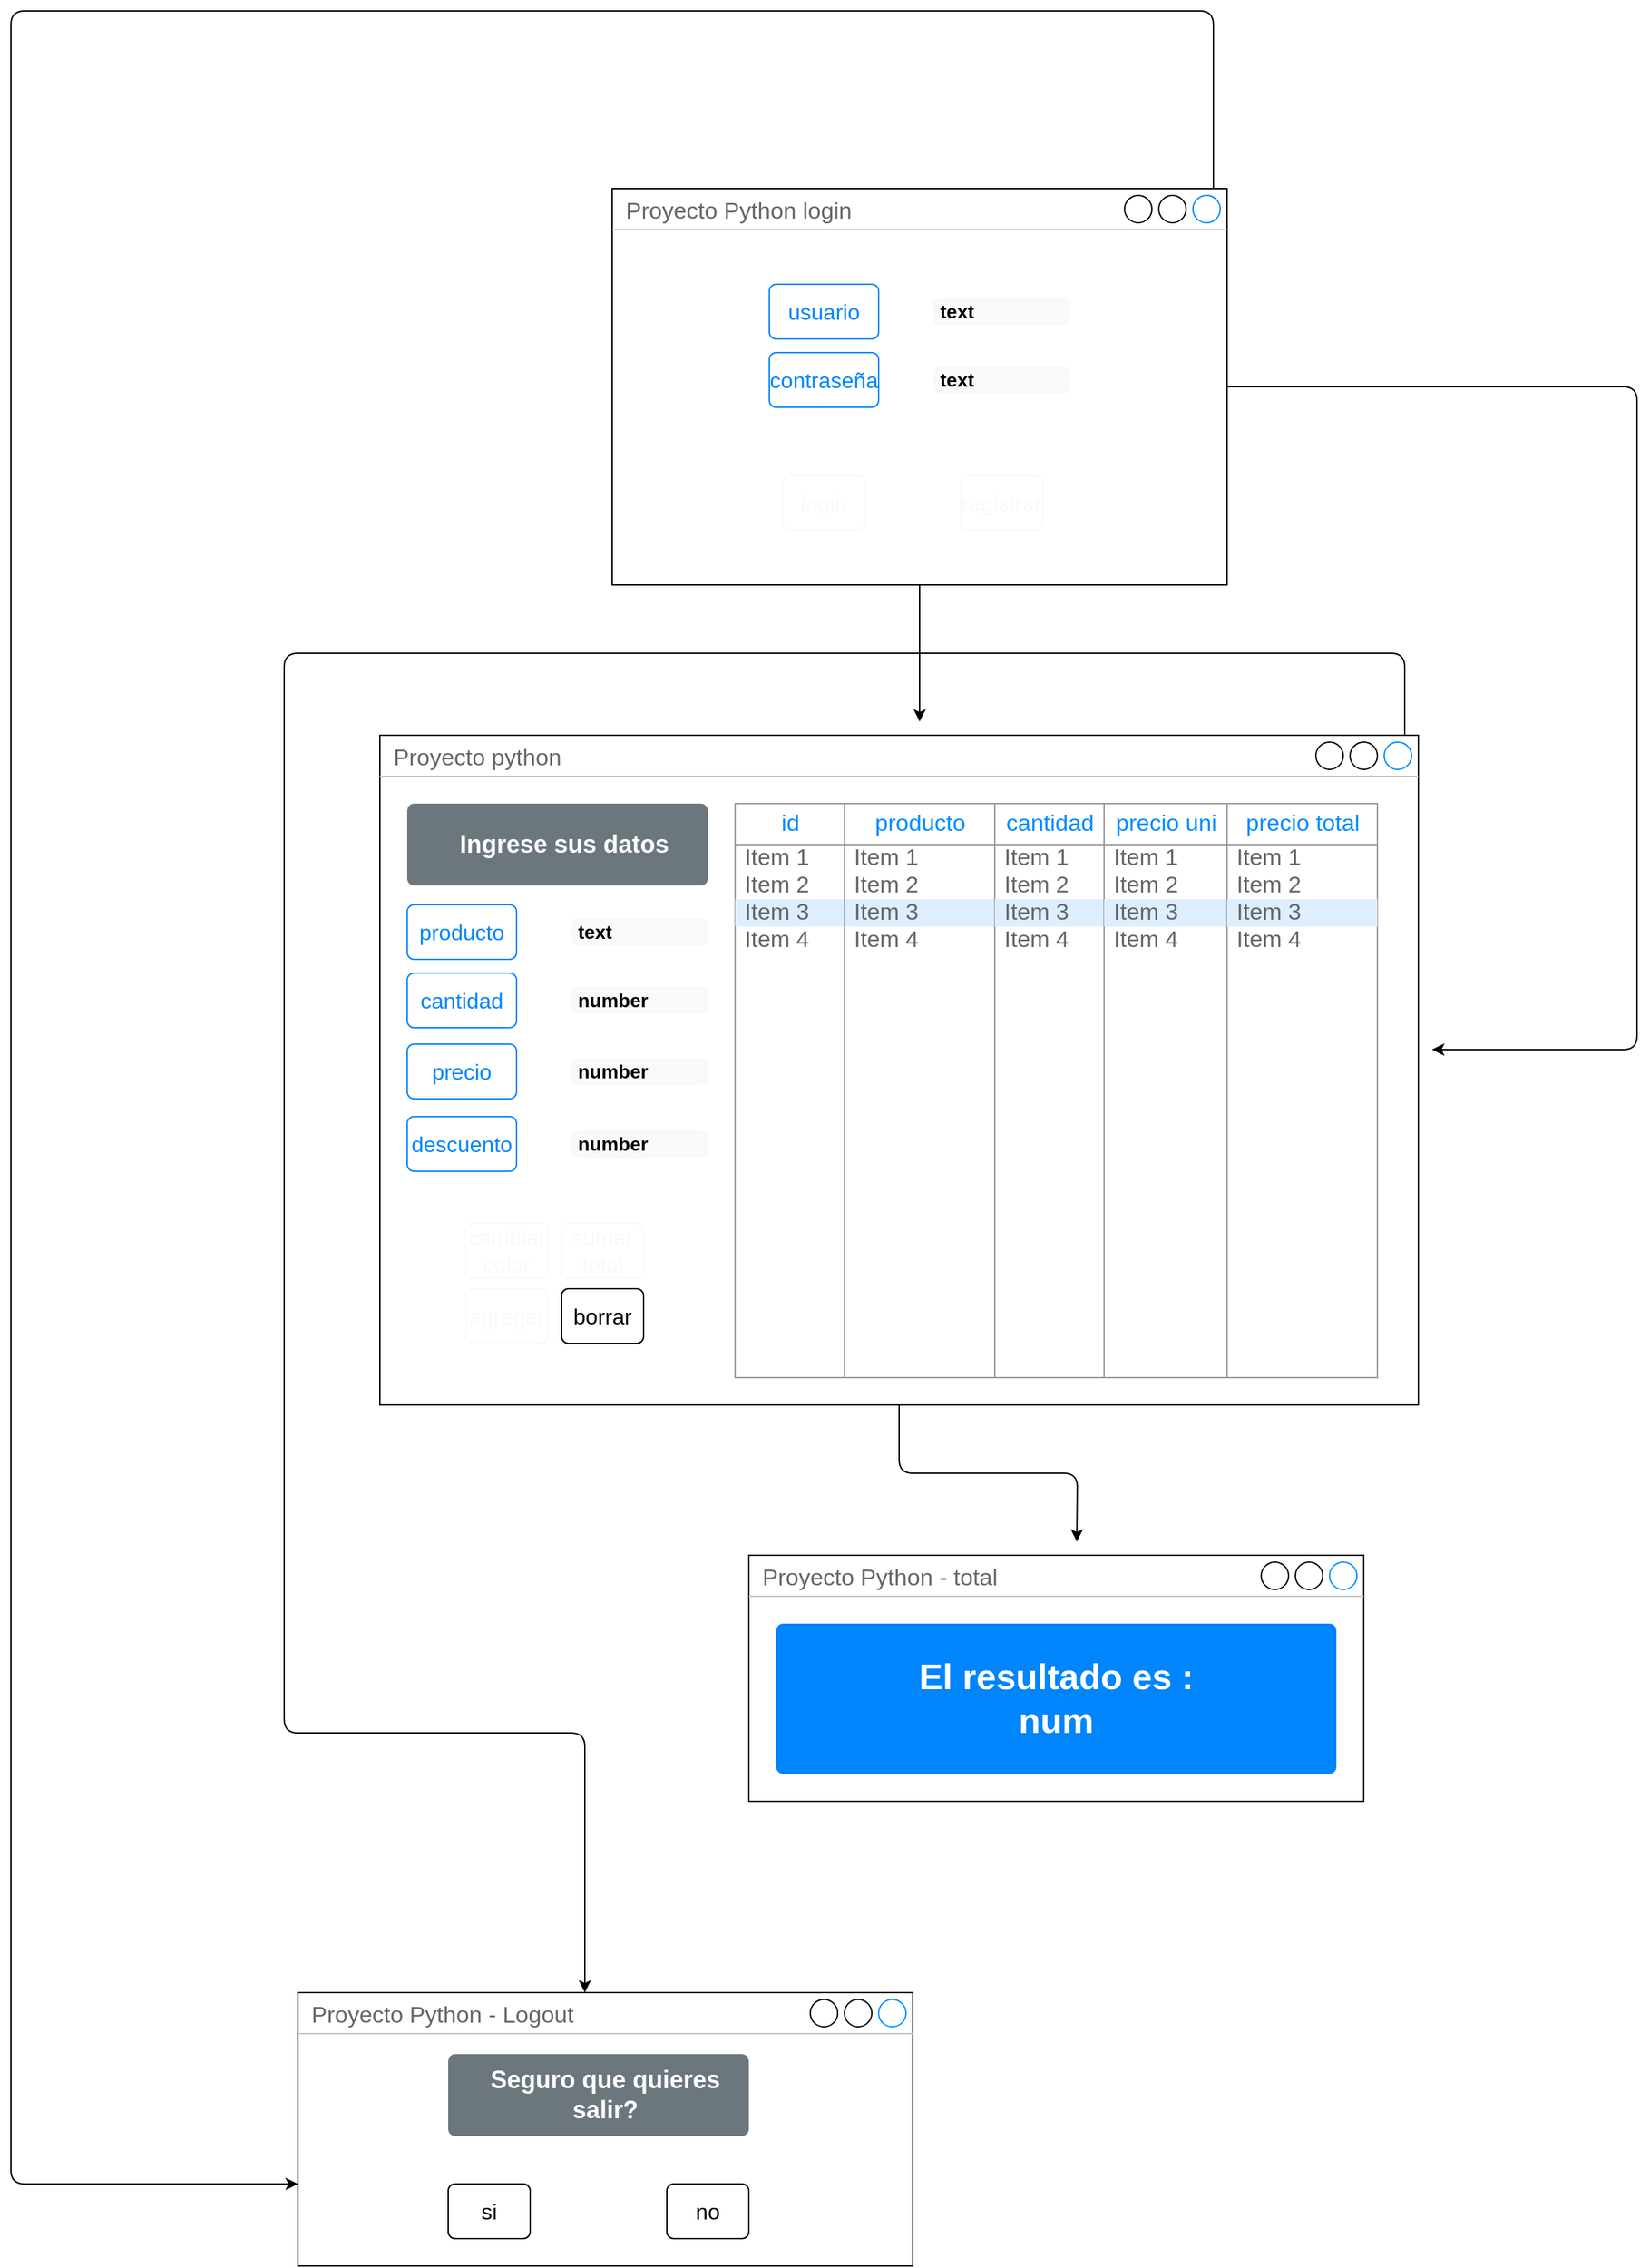 <mxfile>
    <diagram id="wgJcf49sQifd5Q9GvYlX" name="Page-1">
        <mxGraphModel dx="1384" dy="1970" grid="1" gridSize="10" guides="1" tooltips="1" connect="1" arrows="1" fold="1" page="0" pageScale="1" pageWidth="850" pageHeight="1100" background="none" math="0" shadow="0">
            <root>
                <mxCell id="0"/>
                <mxCell id="1" parent="0"/>
                <mxCell id="p_k2Hi7_riCsMl4vWGcn-61" style="edgeStyle=orthogonalEdgeStyle;html=1;" parent="1" source="2" edge="1">
                    <mxGeometry relative="1" as="geometry">
                        <mxPoint x="860" y="140" as="targetPoint"/>
                    </mxGeometry>
                </mxCell>
                <mxCell id="p_k2Hi7_riCsMl4vWGcn-72" style="edgeStyle=orthogonalEdgeStyle;html=1;" parent="1" source="2" target="p_k2Hi7_riCsMl4vWGcn-73" edge="1">
                    <mxGeometry relative="1" as="geometry">
                        <mxPoint x="360" y="580" as="targetPoint"/>
                        <Array as="points">
                            <mxPoint x="1100" y="-510"/>
                            <mxPoint x="280" y="-510"/>
                            <mxPoint x="280" y="280"/>
                            <mxPoint x="500" y="280"/>
                        </Array>
                    </mxGeometry>
                </mxCell>
                <mxCell id="2" value="Proyecto python" style="strokeWidth=1;shadow=0;dashed=0;align=center;html=1;shape=mxgraph.mockup.containers.window;align=left;verticalAlign=top;spacingLeft=8;strokeColor2=#008cff;strokeColor3=#c4c4c4;fontColor=#666666;mainText=;fontSize=17;labelBackgroundColor=none;" parent="1" vertex="1">
                    <mxGeometry x="350" y="-450" width="760" height="490" as="geometry"/>
                </mxCell>
                <mxCell id="4" value="producto" style="html=1;shadow=0;dashed=0;shape=mxgraph.bootstrap.rrect;rSize=5;strokeColor=#0085FC;strokeWidth=1;fillColor=none;fontColor=#0085FC;whiteSpace=wrap;align=center;verticalAlign=middle;spacingLeft=0;fontStyle=0;fontSize=16;spacing=5;" parent="1" vertex="1">
                    <mxGeometry x="370" y="-326" width="80" height="40" as="geometry"/>
                </mxCell>
                <mxCell id="5" value="text" style="html=1;shadow=0;dashed=0;shape=mxgraph.bootstrap.rrect;rSize=5;strokeColor=none;strokeWidth=1;fillColor=#F8F9FA;fontColor=#000000;whiteSpace=wrap;align=left;verticalAlign=middle;spacingLeft=0;fontStyle=1;fontSize=14;spacing=5;" parent="1" vertex="1">
                    <mxGeometry x="490" y="-316" width="100" height="20" as="geometry"/>
                </mxCell>
                <mxCell id="6" value="cantidad" style="html=1;shadow=0;dashed=0;shape=mxgraph.bootstrap.rrect;rSize=5;strokeColor=#0085FC;strokeWidth=1;fillColor=none;fontColor=#0085FC;whiteSpace=wrap;align=center;verticalAlign=middle;spacingLeft=0;fontStyle=0;fontSize=16;spacing=5;" parent="1" vertex="1">
                    <mxGeometry x="370" y="-276" width="80" height="40" as="geometry"/>
                </mxCell>
                <mxCell id="7" value="number" style="html=1;shadow=0;dashed=0;shape=mxgraph.bootstrap.rrect;rSize=5;strokeColor=none;strokeWidth=1;fillColor=#F8F9FA;fontColor=#000000;whiteSpace=wrap;align=left;verticalAlign=middle;spacingLeft=0;fontStyle=1;fontSize=14;spacing=5;" parent="1" vertex="1">
                    <mxGeometry x="490" y="-266" width="100" height="20" as="geometry"/>
                </mxCell>
                <mxCell id="8" value="precio" style="html=1;shadow=0;dashed=0;shape=mxgraph.bootstrap.rrect;rSize=5;strokeColor=#0085FC;strokeWidth=1;fillColor=none;fontColor=#0085FC;whiteSpace=wrap;align=center;verticalAlign=middle;spacingLeft=0;fontStyle=0;fontSize=16;spacing=5;" parent="1" vertex="1">
                    <mxGeometry x="370" y="-224" width="80" height="40" as="geometry"/>
                </mxCell>
                <mxCell id="9" value="number" style="html=1;shadow=0;dashed=0;shape=mxgraph.bootstrap.rrect;rSize=5;strokeColor=none;strokeWidth=1;fillColor=#F8F9FA;fontColor=#000000;whiteSpace=wrap;align=left;verticalAlign=middle;spacingLeft=0;fontStyle=1;fontSize=14;spacing=5;" parent="1" vertex="1">
                    <mxGeometry x="490" y="-214" width="100" height="20" as="geometry"/>
                </mxCell>
                <mxCell id="12" value="descuento" style="html=1;shadow=0;dashed=0;shape=mxgraph.bootstrap.rrect;rSize=5;strokeColor=#0085FC;strokeWidth=1;fillColor=none;fontColor=#0085FC;whiteSpace=wrap;align=center;verticalAlign=middle;spacingLeft=0;fontStyle=0;fontSize=16;spacing=5;" parent="1" vertex="1">
                    <mxGeometry x="370" y="-171" width="80" height="40" as="geometry"/>
                </mxCell>
                <mxCell id="13" value="number" style="html=1;shadow=0;dashed=0;shape=mxgraph.bootstrap.rrect;rSize=5;strokeColor=none;strokeWidth=1;fillColor=#F8F9FA;fontColor=#000000;whiteSpace=wrap;align=left;verticalAlign=middle;spacingLeft=0;fontStyle=1;fontSize=14;spacing=5;" parent="1" vertex="1">
                    <mxGeometry x="490" y="-161" width="100" height="20" as="geometry"/>
                </mxCell>
                <mxCell id="14" value="cambiar&lt;br&gt;color" style="html=1;shadow=0;dashed=0;shape=mxgraph.bootstrap.rrect;rSize=5;strokeColor=#F8F9FA;strokeWidth=1;fillColor=none;fontColor=#F8F9FA;whiteSpace=wrap;align=center;verticalAlign=middle;spacingLeft=0;fontStyle=0;fontSize=16;spacing=5;" parent="1" vertex="1">
                    <mxGeometry x="413" y="-93" width="60" height="40" as="geometry"/>
                </mxCell>
                <mxCell id="15" value="agregar" style="html=1;shadow=0;dashed=0;shape=mxgraph.bootstrap.rrect;rSize=5;strokeColor=#F8F9FA;strokeWidth=1;fillColor=none;fontColor=#F8F9FA;whiteSpace=wrap;align=center;verticalAlign=middle;spacingLeft=0;fontStyle=0;fontSize=16;spacing=5;" parent="1" vertex="1">
                    <mxGeometry x="413" y="-45" width="60" height="40" as="geometry"/>
                </mxCell>
                <mxCell id="16" value="sumar&lt;br&gt;total" style="html=1;shadow=0;dashed=0;shape=mxgraph.bootstrap.rrect;rSize=5;strokeColor=#F8F9FA;strokeWidth=1;fillColor=none;fontColor=#F8F9FA;whiteSpace=wrap;align=center;verticalAlign=middle;spacingLeft=0;fontStyle=0;fontSize=16;spacing=5;" parent="1" vertex="1">
                    <mxGeometry x="483" y="-93" width="60" height="40" as="geometry"/>
                </mxCell>
                <mxCell id="17" value="borrar" style="html=1;shadow=0;dashed=0;shape=mxgraph.bootstrap.rrect;rSize=5;strokeWidth=1;whiteSpace=wrap;align=center;verticalAlign=middle;spacingLeft=0;fontStyle=0;fontSize=16;spacing=5;" parent="1" vertex="1">
                    <mxGeometry x="483" y="-45" width="60" height="40" as="geometry"/>
                </mxCell>
                <mxCell id="18" value="Ingrese sus datos" style="html=1;shadow=0;dashed=0;shape=mxgraph.bootstrap.rrect;rSize=5;strokeColor=none;strokeWidth=1;fillColor=#6C767D;fontColor=#FFFFFF;whiteSpace=wrap;align=center;verticalAlign=middle;spacingLeft=10;fontStyle=1;fontSize=18;" parent="1" vertex="1">
                    <mxGeometry x="370" y="-400" width="220" height="60" as="geometry"/>
                </mxCell>
                <mxCell id="21" value="" style="strokeWidth=1;shadow=0;dashed=0;align=center;html=1;shape=mxgraph.mockup.forms.rrect;rSize=0;strokeColor=#999999;fillColor=#ffffff;" parent="1" vertex="1">
                    <mxGeometry x="610" y="-400" width="80" height="420" as="geometry"/>
                </mxCell>
                <mxCell id="22" value="id" style="strokeWidth=1;shadow=0;dashed=0;align=center;html=1;shape=mxgraph.mockup.forms.rrect;rSize=0;strokeColor=#999999;fontColor=#008cff;fontSize=17;fillColor=#ffffff;resizeWidth=1;" parent="21" vertex="1">
                    <mxGeometry width="80" height="30" relative="1" as="geometry"/>
                </mxCell>
                <mxCell id="23" value="Item 1" style="strokeWidth=1;shadow=0;dashed=0;align=center;html=1;shape=mxgraph.mockup.forms.anchor;fontSize=17;fontColor=#666666;align=left;spacingLeft=5;resizeWidth=1;" parent="21" vertex="1">
                    <mxGeometry width="80" height="20" relative="1" as="geometry">
                        <mxPoint y="30" as="offset"/>
                    </mxGeometry>
                </mxCell>
                <mxCell id="24" value="Item 2" style="strokeWidth=1;shadow=0;dashed=0;align=center;html=1;shape=mxgraph.mockup.forms.anchor;fontSize=17;fontColor=#666666;align=left;spacingLeft=5;resizeWidth=1;" parent="21" vertex="1">
                    <mxGeometry width="80" height="20" relative="1" as="geometry">
                        <mxPoint y="50" as="offset"/>
                    </mxGeometry>
                </mxCell>
                <mxCell id="25" value="Item 3" style="strokeWidth=1;shadow=0;dashed=0;align=center;html=1;shape=mxgraph.mockup.forms.rrect;rSize=0;fontSize=17;fontColor=#666666;align=left;spacingLeft=5;fillColor=#ddeeff;strokeColor=none;resizeWidth=1;" parent="21" vertex="1">
                    <mxGeometry width="80" height="20" relative="1" as="geometry">
                        <mxPoint y="70" as="offset"/>
                    </mxGeometry>
                </mxCell>
                <mxCell id="26" value="Item 4" style="strokeWidth=1;shadow=0;dashed=0;align=center;html=1;shape=mxgraph.mockup.forms.anchor;fontSize=17;fontColor=#666666;align=left;spacingLeft=5;resizeWidth=1;" parent="21" vertex="1">
                    <mxGeometry width="80" height="20" relative="1" as="geometry">
                        <mxPoint y="90" as="offset"/>
                    </mxGeometry>
                </mxCell>
                <mxCell id="27" value="" style="strokeWidth=1;shadow=0;dashed=0;align=center;html=1;shape=mxgraph.mockup.forms.rrect;rSize=0;strokeColor=#999999;fillColor=#ffffff;" parent="1" vertex="1">
                    <mxGeometry x="690" y="-400" width="110" height="420" as="geometry"/>
                </mxCell>
                <mxCell id="28" value="producto" style="strokeWidth=1;shadow=0;dashed=0;align=center;html=1;shape=mxgraph.mockup.forms.rrect;rSize=0;strokeColor=#999999;fontColor=#008cff;fontSize=17;fillColor=#ffffff;resizeWidth=1;" parent="27" vertex="1">
                    <mxGeometry width="110.0" height="30" relative="1" as="geometry"/>
                </mxCell>
                <mxCell id="29" value="Item 1" style="strokeWidth=1;shadow=0;dashed=0;align=center;html=1;shape=mxgraph.mockup.forms.anchor;fontSize=17;fontColor=#666666;align=left;spacingLeft=5;resizeWidth=1;" parent="27" vertex="1">
                    <mxGeometry width="110.0" height="20" relative="1" as="geometry">
                        <mxPoint y="30" as="offset"/>
                    </mxGeometry>
                </mxCell>
                <mxCell id="30" value="Item 2" style="strokeWidth=1;shadow=0;dashed=0;align=center;html=1;shape=mxgraph.mockup.forms.anchor;fontSize=17;fontColor=#666666;align=left;spacingLeft=5;resizeWidth=1;" parent="27" vertex="1">
                    <mxGeometry width="110.0" height="20" relative="1" as="geometry">
                        <mxPoint y="50" as="offset"/>
                    </mxGeometry>
                </mxCell>
                <mxCell id="31" value="Item 3" style="strokeWidth=1;shadow=0;dashed=0;align=center;html=1;shape=mxgraph.mockup.forms.rrect;rSize=0;fontSize=17;fontColor=#666666;align=left;spacingLeft=5;fillColor=#ddeeff;strokeColor=none;resizeWidth=1;" parent="27" vertex="1">
                    <mxGeometry width="110.0" height="20" relative="1" as="geometry">
                        <mxPoint y="70" as="offset"/>
                    </mxGeometry>
                </mxCell>
                <mxCell id="32" value="Item 4" style="strokeWidth=1;shadow=0;dashed=0;align=center;html=1;shape=mxgraph.mockup.forms.anchor;fontSize=17;fontColor=#666666;align=left;spacingLeft=5;resizeWidth=1;" parent="27" vertex="1">
                    <mxGeometry width="110.0" height="20" relative="1" as="geometry">
                        <mxPoint y="90" as="offset"/>
                    </mxGeometry>
                </mxCell>
                <mxCell id="33" value="" style="strokeWidth=1;shadow=0;dashed=0;align=center;html=1;shape=mxgraph.mockup.forms.rrect;rSize=0;strokeColor=#999999;fillColor=#ffffff;" parent="1" vertex="1">
                    <mxGeometry x="800" y="-400" width="80" height="420" as="geometry"/>
                </mxCell>
                <mxCell id="34" value="cantidad" style="strokeWidth=1;shadow=0;dashed=0;align=center;html=1;shape=mxgraph.mockup.forms.rrect;rSize=0;strokeColor=#999999;fontColor=#008cff;fontSize=17;fillColor=#ffffff;resizeWidth=1;" parent="33" vertex="1">
                    <mxGeometry width="80" height="30" relative="1" as="geometry"/>
                </mxCell>
                <mxCell id="35" value="Item 1" style="strokeWidth=1;shadow=0;dashed=0;align=center;html=1;shape=mxgraph.mockup.forms.anchor;fontSize=17;fontColor=#666666;align=left;spacingLeft=5;resizeWidth=1;" parent="33" vertex="1">
                    <mxGeometry width="80" height="20" relative="1" as="geometry">
                        <mxPoint y="30" as="offset"/>
                    </mxGeometry>
                </mxCell>
                <mxCell id="36" value="Item 2" style="strokeWidth=1;shadow=0;dashed=0;align=center;html=1;shape=mxgraph.mockup.forms.anchor;fontSize=17;fontColor=#666666;align=left;spacingLeft=5;resizeWidth=1;" parent="33" vertex="1">
                    <mxGeometry width="80" height="20" relative="1" as="geometry">
                        <mxPoint y="50" as="offset"/>
                    </mxGeometry>
                </mxCell>
                <mxCell id="37" value="Item 3" style="strokeWidth=1;shadow=0;dashed=0;align=center;html=1;shape=mxgraph.mockup.forms.rrect;rSize=0;fontSize=17;fontColor=#666666;align=left;spacingLeft=5;fillColor=#ddeeff;strokeColor=none;resizeWidth=1;" parent="33" vertex="1">
                    <mxGeometry width="80" height="20" relative="1" as="geometry">
                        <mxPoint y="70" as="offset"/>
                    </mxGeometry>
                </mxCell>
                <mxCell id="38" value="Item 4" style="strokeWidth=1;shadow=0;dashed=0;align=center;html=1;shape=mxgraph.mockup.forms.anchor;fontSize=17;fontColor=#666666;align=left;spacingLeft=5;resizeWidth=1;" parent="33" vertex="1">
                    <mxGeometry width="80" height="20" relative="1" as="geometry">
                        <mxPoint y="90" as="offset"/>
                    </mxGeometry>
                </mxCell>
                <mxCell id="39" value="" style="strokeWidth=1;shadow=0;dashed=0;align=center;html=1;shape=mxgraph.mockup.forms.rrect;rSize=0;strokeColor=#999999;fillColor=#ffffff;" parent="1" vertex="1">
                    <mxGeometry x="880" y="-400" width="90" height="420" as="geometry"/>
                </mxCell>
                <mxCell id="40" value="precio uni" style="strokeWidth=1;shadow=0;dashed=0;align=center;html=1;shape=mxgraph.mockup.forms.rrect;rSize=0;strokeColor=#999999;fontColor=#008cff;fontSize=17;fillColor=#ffffff;resizeWidth=1;" parent="39" vertex="1">
                    <mxGeometry width="90" height="30" relative="1" as="geometry"/>
                </mxCell>
                <mxCell id="41" value="Item 1" style="strokeWidth=1;shadow=0;dashed=0;align=center;html=1;shape=mxgraph.mockup.forms.anchor;fontSize=17;fontColor=#666666;align=left;spacingLeft=5;resizeWidth=1;" parent="39" vertex="1">
                    <mxGeometry width="90" height="20" relative="1" as="geometry">
                        <mxPoint y="30" as="offset"/>
                    </mxGeometry>
                </mxCell>
                <mxCell id="42" value="Item 2" style="strokeWidth=1;shadow=0;dashed=0;align=center;html=1;shape=mxgraph.mockup.forms.anchor;fontSize=17;fontColor=#666666;align=left;spacingLeft=5;resizeWidth=1;" parent="39" vertex="1">
                    <mxGeometry width="90" height="20" relative="1" as="geometry">
                        <mxPoint y="50" as="offset"/>
                    </mxGeometry>
                </mxCell>
                <mxCell id="43" value="Item 3" style="strokeWidth=1;shadow=0;dashed=0;align=center;html=1;shape=mxgraph.mockup.forms.rrect;rSize=0;fontSize=17;fontColor=#666666;align=left;spacingLeft=5;fillColor=#ddeeff;strokeColor=none;resizeWidth=1;" parent="39" vertex="1">
                    <mxGeometry width="90" height="20" relative="1" as="geometry">
                        <mxPoint y="70" as="offset"/>
                    </mxGeometry>
                </mxCell>
                <mxCell id="44" value="Item 4" style="strokeWidth=1;shadow=0;dashed=0;align=center;html=1;shape=mxgraph.mockup.forms.anchor;fontSize=17;fontColor=#666666;align=left;spacingLeft=5;resizeWidth=1;" parent="39" vertex="1">
                    <mxGeometry width="90" height="20" relative="1" as="geometry">
                        <mxPoint y="90" as="offset"/>
                    </mxGeometry>
                </mxCell>
                <mxCell id="45" value="" style="strokeWidth=1;shadow=0;dashed=0;align=center;html=1;shape=mxgraph.mockup.forms.rrect;rSize=0;strokeColor=#999999;fillColor=#ffffff;" parent="1" vertex="1">
                    <mxGeometry x="970" y="-400" width="110" height="420" as="geometry"/>
                </mxCell>
                <mxCell id="46" value="precio total" style="strokeWidth=1;shadow=0;dashed=0;align=center;html=1;shape=mxgraph.mockup.forms.rrect;rSize=0;strokeColor=#999999;fontColor=#008cff;fontSize=17;fillColor=#ffffff;resizeWidth=1;" parent="45" vertex="1">
                    <mxGeometry width="110.0" height="30" relative="1" as="geometry"/>
                </mxCell>
                <mxCell id="47" value="Item 1" style="strokeWidth=1;shadow=0;dashed=0;align=center;html=1;shape=mxgraph.mockup.forms.anchor;fontSize=17;fontColor=#666666;align=left;spacingLeft=5;resizeWidth=1;" parent="45" vertex="1">
                    <mxGeometry width="110.0" height="20" relative="1" as="geometry">
                        <mxPoint y="30" as="offset"/>
                    </mxGeometry>
                </mxCell>
                <mxCell id="48" value="Item 2" style="strokeWidth=1;shadow=0;dashed=0;align=center;html=1;shape=mxgraph.mockup.forms.anchor;fontSize=17;fontColor=#666666;align=left;spacingLeft=5;resizeWidth=1;" parent="45" vertex="1">
                    <mxGeometry width="110.0" height="20" relative="1" as="geometry">
                        <mxPoint y="50" as="offset"/>
                    </mxGeometry>
                </mxCell>
                <mxCell id="49" value="Item 3" style="strokeWidth=1;shadow=0;dashed=0;align=center;html=1;shape=mxgraph.mockup.forms.rrect;rSize=0;fontSize=17;fontColor=#666666;align=left;spacingLeft=5;fillColor=#ddeeff;strokeColor=none;resizeWidth=1;" parent="45" vertex="1">
                    <mxGeometry width="110.0" height="20" relative="1" as="geometry">
                        <mxPoint y="70" as="offset"/>
                    </mxGeometry>
                </mxCell>
                <mxCell id="50" value="Item 4" style="strokeWidth=1;shadow=0;dashed=0;align=center;html=1;shape=mxgraph.mockup.forms.anchor;fontSize=17;fontColor=#666666;align=left;spacingLeft=5;resizeWidth=1;" parent="45" vertex="1">
                    <mxGeometry width="110.0" height="20" relative="1" as="geometry">
                        <mxPoint y="90" as="offset"/>
                    </mxGeometry>
                </mxCell>
                <mxCell id="q5NI-4IFVWkS9L7T1xy8-54" style="edgeStyle=none;html=1;" parent="1" source="q5NI-4IFVWkS9L7T1xy8-50" edge="1">
                    <mxGeometry relative="1" as="geometry">
                        <mxPoint x="745" y="-460" as="targetPoint"/>
                    </mxGeometry>
                </mxCell>
                <mxCell id="52" style="edgeStyle=orthogonalEdgeStyle;html=1;fontSize=26;" parent="1" source="q5NI-4IFVWkS9L7T1xy8-50" edge="1">
                    <mxGeometry relative="1" as="geometry">
                        <mxPoint x="1120" y="-220" as="targetPoint"/>
                        <Array as="points">
                            <mxPoint x="1270" y="-705"/>
                            <mxPoint x="1270" y="-220"/>
                        </Array>
                    </mxGeometry>
                </mxCell>
                <mxCell id="54" style="edgeStyle=orthogonalEdgeStyle;html=1;" parent="1" source="q5NI-4IFVWkS9L7T1xy8-50" target="p_k2Hi7_riCsMl4vWGcn-73" edge="1">
                    <mxGeometry relative="1" as="geometry">
                        <mxPoint x="140" y="610" as="targetPoint"/>
                        <Array as="points">
                            <mxPoint x="960" y="-980"/>
                            <mxPoint x="80" y="-980"/>
                            <mxPoint x="80" y="610"/>
                        </Array>
                    </mxGeometry>
                </mxCell>
                <mxCell id="q5NI-4IFVWkS9L7T1xy8-50" value="Proyecto Python login" style="strokeWidth=1;shadow=0;dashed=0;align=center;html=1;shape=mxgraph.mockup.containers.window;align=left;verticalAlign=top;spacingLeft=8;strokeColor2=#008cff;strokeColor3=#c4c4c4;fontColor=#666666;mainText=;fontSize=17;labelBackgroundColor=none;" parent="1" vertex="1">
                    <mxGeometry x="520" y="-850" width="450" height="290" as="geometry"/>
                </mxCell>
                <mxCell id="q5NI-4IFVWkS9L7T1xy8-52" value="usuario" style="html=1;shadow=0;dashed=0;shape=mxgraph.bootstrap.rrect;rSize=5;strokeColor=#0085FC;strokeWidth=1;fillColor=none;fontColor=#0085FC;whiteSpace=wrap;align=center;verticalAlign=middle;spacingLeft=0;fontStyle=0;fontSize=16;spacing=5;" parent="1" vertex="1">
                    <mxGeometry x="635" y="-780" width="80" height="40" as="geometry"/>
                </mxCell>
                <mxCell id="q5NI-4IFVWkS9L7T1xy8-53" value="text" style="html=1;shadow=0;dashed=0;shape=mxgraph.bootstrap.rrect;rSize=5;strokeColor=none;strokeWidth=1;fillColor=#F8F9FA;fontColor=#000000;whiteSpace=wrap;align=left;verticalAlign=middle;spacingLeft=0;fontStyle=1;fontSize=14;spacing=5;" parent="1" vertex="1">
                    <mxGeometry x="755" y="-770" width="100" height="20" as="geometry"/>
                </mxCell>
                <mxCell id="q5NI-4IFVWkS9L7T1xy8-55" value="contraseña" style="html=1;shadow=0;dashed=0;shape=mxgraph.bootstrap.rrect;rSize=5;strokeColor=#0085FC;strokeWidth=1;fillColor=none;fontColor=#0085FC;whiteSpace=wrap;align=center;verticalAlign=middle;spacingLeft=0;fontStyle=0;fontSize=16;spacing=5;" parent="1" vertex="1">
                    <mxGeometry x="635" y="-730" width="80" height="40" as="geometry"/>
                </mxCell>
                <mxCell id="q5NI-4IFVWkS9L7T1xy8-56" value="text" style="html=1;shadow=0;dashed=0;shape=mxgraph.bootstrap.rrect;rSize=5;strokeColor=none;strokeWidth=1;fillColor=#F8F9FA;fontColor=#000000;whiteSpace=wrap;align=left;verticalAlign=middle;spacingLeft=0;fontStyle=1;fontSize=14;spacing=5;" parent="1" vertex="1">
                    <mxGeometry x="755" y="-720" width="100" height="20" as="geometry"/>
                </mxCell>
                <mxCell id="q5NI-4IFVWkS9L7T1xy8-59" value="login" style="html=1;shadow=0;dashed=0;shape=mxgraph.bootstrap.rrect;rSize=5;strokeColor=#F8F9FA;strokeWidth=1;fillColor=none;fontColor=#F8F9FA;whiteSpace=wrap;align=center;verticalAlign=middle;spacingLeft=0;fontStyle=0;fontSize=16;spacing=5;" parent="1" vertex="1">
                    <mxGeometry x="645" y="-640" width="60" height="40" as="geometry"/>
                </mxCell>
                <mxCell id="q5NI-4IFVWkS9L7T1xy8-60" value="registrar" style="html=1;shadow=0;dashed=0;shape=mxgraph.bootstrap.rrect;rSize=5;strokeColor=#F8F9FA;strokeWidth=1;fillColor=none;fontColor=#F8F9FA;whiteSpace=wrap;align=center;verticalAlign=middle;spacingLeft=0;fontStyle=0;fontSize=16;spacing=5;" parent="1" vertex="1">
                    <mxGeometry x="775" y="-640" width="60" height="40" as="geometry"/>
                </mxCell>
                <mxCell id="p_k2Hi7_riCsMl4vWGcn-62" value="Proyecto Python - total" style="strokeWidth=1;shadow=0;dashed=0;align=center;html=1;shape=mxgraph.mockup.containers.window;align=left;verticalAlign=top;spacingLeft=8;strokeColor2=#008cff;strokeColor3=#c4c4c4;fontColor=#666666;mainText=;fontSize=17;labelBackgroundColor=none;" parent="1" vertex="1">
                    <mxGeometry x="620" y="150" width="450" height="180" as="geometry"/>
                </mxCell>
                <mxCell id="p_k2Hi7_riCsMl4vWGcn-73" value="Proyecto Python - Logout" style="strokeWidth=1;shadow=0;dashed=0;align=center;html=1;shape=mxgraph.mockup.containers.window;align=left;verticalAlign=top;spacingLeft=8;strokeColor2=#008cff;strokeColor3=#c4c4c4;fontColor=#666666;mainText=;fontSize=17;labelBackgroundColor=none;" parent="1" vertex="1">
                    <mxGeometry x="290" y="470" width="450" height="200" as="geometry"/>
                </mxCell>
                <mxCell id="p_k2Hi7_riCsMl4vWGcn-74" value="Seguro que quieres salir?" style="html=1;shadow=0;dashed=0;shape=mxgraph.bootstrap.rrect;rSize=5;strokeColor=none;strokeWidth=1;fillColor=#6C767D;fontColor=#FFFFFF;whiteSpace=wrap;align=center;verticalAlign=middle;spacingLeft=10;fontStyle=1;fontSize=18;" parent="1" vertex="1">
                    <mxGeometry x="400" y="515" width="220" height="60" as="geometry"/>
                </mxCell>
                <mxCell id="p_k2Hi7_riCsMl4vWGcn-75" value="si" style="html=1;shadow=0;dashed=0;shape=mxgraph.bootstrap.rrect;rSize=5;strokeWidth=1;whiteSpace=wrap;align=center;verticalAlign=middle;spacingLeft=0;fontStyle=0;fontSize=16;spacing=5;" parent="1" vertex="1">
                    <mxGeometry x="400" y="610" width="60" height="40" as="geometry"/>
                </mxCell>
                <mxCell id="p_k2Hi7_riCsMl4vWGcn-76" value="no" style="html=1;shadow=0;dashed=0;shape=mxgraph.bootstrap.rrect;rSize=5;strokeWidth=1;whiteSpace=wrap;align=center;verticalAlign=middle;spacingLeft=0;fontStyle=0;fontSize=16;spacing=5;" parent="1" vertex="1">
                    <mxGeometry x="560" y="610" width="60" height="40" as="geometry"/>
                </mxCell>
                <mxCell id="51" value="&lt;font style=&quot;font-size: 26px;&quot;&gt;El resultado es :&lt;br&gt;num&lt;br&gt;&lt;/font&gt;" style="html=1;shadow=0;dashed=0;shape=mxgraph.bootstrap.rrect;rSize=5;strokeColor=none;strokeWidth=1;fillColor=#0085FC;fontColor=#FFFFFF;whiteSpace=wrap;align=center;verticalAlign=middle;spacingLeft=0;fontStyle=1;fontSize=14;spacing=5;" parent="1" vertex="1">
                    <mxGeometry x="640" y="200" width="410" height="110" as="geometry"/>
                </mxCell>
            </root>
        </mxGraphModel>
    </diagram>
</mxfile>